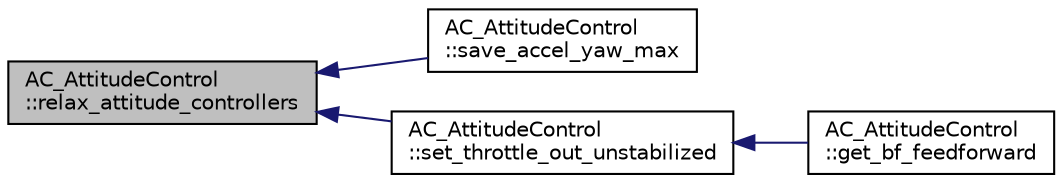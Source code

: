 digraph "AC_AttitudeControl::relax_attitude_controllers"
{
 // INTERACTIVE_SVG=YES
  edge [fontname="Helvetica",fontsize="10",labelfontname="Helvetica",labelfontsize="10"];
  node [fontname="Helvetica",fontsize="10",shape=record];
  rankdir="LR";
  Node1 [label="AC_AttitudeControl\l::relax_attitude_controllers",height=0.2,width=0.4,color="black", fillcolor="grey75", style="filled", fontcolor="black"];
  Node1 -> Node2 [dir="back",color="midnightblue",fontsize="10",style="solid",fontname="Helvetica"];
  Node2 [label="AC_AttitudeControl\l::save_accel_yaw_max",height=0.2,width=0.4,color="black", fillcolor="white", style="filled",URL="$classAC__AttitudeControl.html#a4d838134584cd11d89b7e65848624d58"];
  Node1 -> Node3 [dir="back",color="midnightblue",fontsize="10",style="solid",fontname="Helvetica"];
  Node3 [label="AC_AttitudeControl\l::set_throttle_out_unstabilized",height=0.2,width=0.4,color="black", fillcolor="white", style="filled",URL="$classAC__AttitudeControl.html#a76dacd70bc0485c1046bf0c948bc0156"];
  Node3 -> Node4 [dir="back",color="midnightblue",fontsize="10",style="solid",fontname="Helvetica"];
  Node4 [label="AC_AttitudeControl\l::get_bf_feedforward",height=0.2,width=0.4,color="black", fillcolor="white", style="filled",URL="$classAC__AttitudeControl.html#a4b0e45d449268c319b63534dccebe134"];
}
